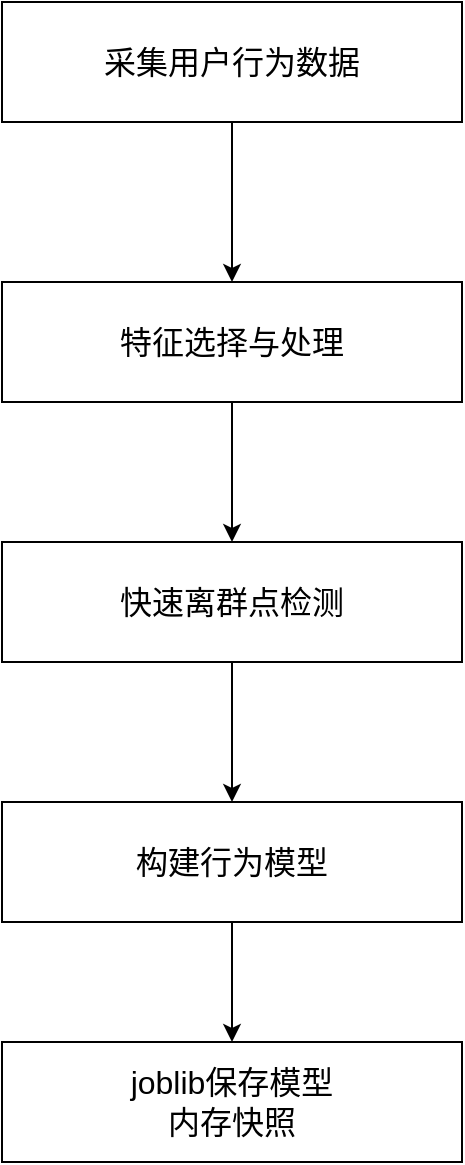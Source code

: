 <mxfile version="24.2.2" type="github">
  <diagram name="第 1 页" id="EgYMsfJAQKjL_qMN2GMh">
    <mxGraphModel dx="1647" dy="838" grid="1" gridSize="10" guides="1" tooltips="1" connect="1" arrows="1" fold="1" page="1" pageScale="1" pageWidth="827" pageHeight="1169" math="0" shadow="0">
      <root>
        <mxCell id="0" />
        <mxCell id="1" parent="0" />
        <mxCell id="QbWQWO0vrT6BwD4tMdgq-1" value="" style="edgeStyle=orthogonalEdgeStyle;rounded=0;orthogonalLoop=1;jettySize=auto;html=1;fontSize=16;" parent="1" source="QbWQWO0vrT6BwD4tMdgq-2" target="QbWQWO0vrT6BwD4tMdgq-4" edge="1">
          <mxGeometry relative="1" as="geometry" />
        </mxCell>
        <mxCell id="QbWQWO0vrT6BwD4tMdgq-2" value="采集用户行为数据" style="rounded=0;whiteSpace=wrap;html=1;fontSize=16;" parent="1" vertex="1">
          <mxGeometry x="40" y="370" width="230" height="60" as="geometry" />
        </mxCell>
        <mxCell id="QbWQWO0vrT6BwD4tMdgq-3" value="" style="edgeStyle=orthogonalEdgeStyle;rounded=0;orthogonalLoop=1;jettySize=auto;html=1;fontSize=16;" parent="1" source="QbWQWO0vrT6BwD4tMdgq-4" target="QbWQWO0vrT6BwD4tMdgq-6" edge="1">
          <mxGeometry relative="1" as="geometry" />
        </mxCell>
        <mxCell id="QbWQWO0vrT6BwD4tMdgq-4" value="特征选择与处理" style="rounded=0;whiteSpace=wrap;html=1;fontSize=16;" parent="1" vertex="1">
          <mxGeometry x="40" y="510" width="230" height="60" as="geometry" />
        </mxCell>
        <mxCell id="QbWQWO0vrT6BwD4tMdgq-5" value="" style="edgeStyle=orthogonalEdgeStyle;rounded=0;orthogonalLoop=1;jettySize=auto;html=1;fontSize=16;" parent="1" source="QbWQWO0vrT6BwD4tMdgq-6" target="QbWQWO0vrT6BwD4tMdgq-8" edge="1">
          <mxGeometry relative="1" as="geometry" />
        </mxCell>
        <mxCell id="QbWQWO0vrT6BwD4tMdgq-6" value="快速离群点检测" style="rounded=0;whiteSpace=wrap;html=1;fontSize=16;" parent="1" vertex="1">
          <mxGeometry x="40" y="640" width="230" height="60" as="geometry" />
        </mxCell>
        <mxCell id="QbWQWO0vrT6BwD4tMdgq-7" value="" style="edgeStyle=orthogonalEdgeStyle;rounded=0;orthogonalLoop=1;jettySize=auto;html=1;fontSize=16;" parent="1" source="QbWQWO0vrT6BwD4tMdgq-8" target="QbWQWO0vrT6BwD4tMdgq-9" edge="1">
          <mxGeometry relative="1" as="geometry" />
        </mxCell>
        <mxCell id="QbWQWO0vrT6BwD4tMdgq-8" value="构建行为模型" style="rounded=0;whiteSpace=wrap;html=1;fontSize=16;" parent="1" vertex="1">
          <mxGeometry x="40" y="770" width="230" height="60" as="geometry" />
        </mxCell>
        <mxCell id="QbWQWO0vrT6BwD4tMdgq-9" value="joblib保存模型&lt;div style=&quot;font-size: 16px;&quot;&gt;内存快照&lt;/div&gt;" style="rounded=0;whiteSpace=wrap;html=1;fontSize=16;" parent="1" vertex="1">
          <mxGeometry x="40" y="890" width="230" height="60" as="geometry" />
        </mxCell>
      </root>
    </mxGraphModel>
  </diagram>
</mxfile>

